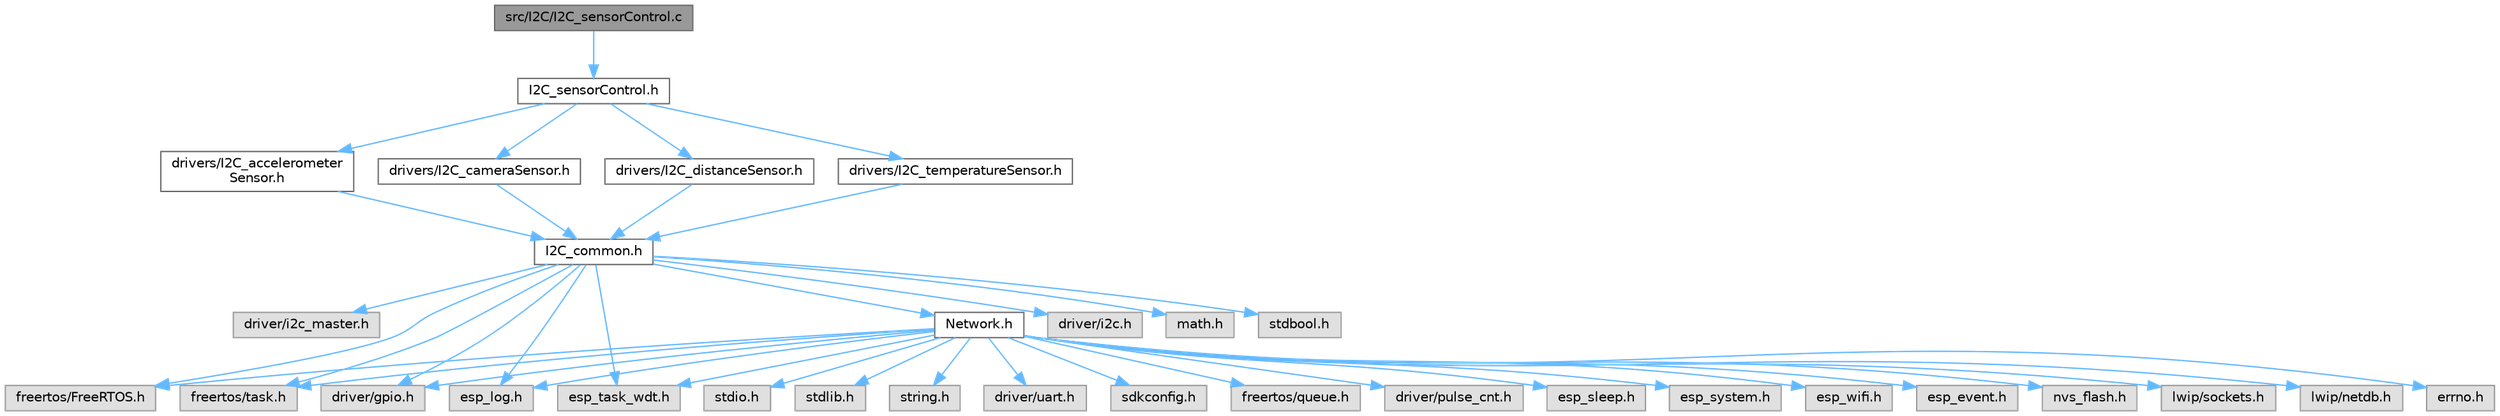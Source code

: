 digraph "src/I2C/I2C_sensorControl.c"
{
 // LATEX_PDF_SIZE
  bgcolor="transparent";
  edge [fontname=Helvetica,fontsize=10,labelfontname=Helvetica,labelfontsize=10];
  node [fontname=Helvetica,fontsize=10,shape=box,height=0.2,width=0.4];
  Node1 [id="Node000001",label="src/I2C/I2C_sensorControl.c",height=0.2,width=0.4,color="gray40", fillcolor="grey60", style="filled", fontcolor="black",tooltip=" "];
  Node1 -> Node2 [id="edge79_Node000001_Node000002",color="steelblue1",style="solid",tooltip=" "];
  Node2 [id="Node000002",label="I2C_sensorControl.h",height=0.2,width=0.4,color="grey40", fillcolor="white", style="filled",URL="$_i2_c__sensor_control_8h.html",tooltip=" "];
  Node2 -> Node3 [id="edge80_Node000002_Node000003",color="steelblue1",style="solid",tooltip=" "];
  Node3 [id="Node000003",label="drivers/I2C_accelerometer\lSensor.h",height=0.2,width=0.4,color="grey40", fillcolor="white", style="filled",URL="$_i2_c__accelerometer_sensor_8h.html",tooltip=" "];
  Node3 -> Node4 [id="edge81_Node000003_Node000004",color="steelblue1",style="solid",tooltip=" "];
  Node4 [id="Node000004",label="I2C_common.h",height=0.2,width=0.4,color="grey40", fillcolor="white", style="filled",URL="$_i2_c__common_8h.html",tooltip=" "];
  Node4 -> Node5 [id="edge82_Node000004_Node000005",color="steelblue1",style="solid",tooltip=" "];
  Node5 [id="Node000005",label="driver/i2c_master.h",height=0.2,width=0.4,color="grey60", fillcolor="#E0E0E0", style="filled",tooltip=" "];
  Node4 -> Node6 [id="edge83_Node000004_Node000006",color="steelblue1",style="solid",tooltip=" "];
  Node6 [id="Node000006",label="freertos/FreeRTOS.h",height=0.2,width=0.4,color="grey60", fillcolor="#E0E0E0", style="filled",tooltip=" "];
  Node4 -> Node7 [id="edge84_Node000004_Node000007",color="steelblue1",style="solid",tooltip=" "];
  Node7 [id="Node000007",label="freertos/task.h",height=0.2,width=0.4,color="grey60", fillcolor="#E0E0E0", style="filled",tooltip=" "];
  Node4 -> Node8 [id="edge85_Node000004_Node000008",color="steelblue1",style="solid",tooltip=" "];
  Node8 [id="Node000008",label="driver/gpio.h",height=0.2,width=0.4,color="grey60", fillcolor="#E0E0E0", style="filled",tooltip=" "];
  Node4 -> Node9 [id="edge86_Node000004_Node000009",color="steelblue1",style="solid",tooltip=" "];
  Node9 [id="Node000009",label="esp_log.h",height=0.2,width=0.4,color="grey60", fillcolor="#E0E0E0", style="filled",tooltip=" "];
  Node4 -> Node10 [id="edge87_Node000004_Node000010",color="steelblue1",style="solid",tooltip=" "];
  Node10 [id="Node000010",label="driver/i2c.h",height=0.2,width=0.4,color="grey60", fillcolor="#E0E0E0", style="filled",tooltip=" "];
  Node4 -> Node11 [id="edge88_Node000004_Node000011",color="steelblue1",style="solid",tooltip=" "];
  Node11 [id="Node000011",label="esp_task_wdt.h",height=0.2,width=0.4,color="grey60", fillcolor="#E0E0E0", style="filled",tooltip=" "];
  Node4 -> Node12 [id="edge89_Node000004_Node000012",color="steelblue1",style="solid",tooltip=" "];
  Node12 [id="Node000012",label="math.h",height=0.2,width=0.4,color="grey60", fillcolor="#E0E0E0", style="filled",tooltip=" "];
  Node4 -> Node13 [id="edge90_Node000004_Node000013",color="steelblue1",style="solid",tooltip=" "];
  Node13 [id="Node000013",label="Network.h",height=0.2,width=0.4,color="grey40", fillcolor="white", style="filled",URL="$_network_8h.html",tooltip=" "];
  Node13 -> Node14 [id="edge91_Node000013_Node000014",color="steelblue1",style="solid",tooltip=" "];
  Node14 [id="Node000014",label="stdio.h",height=0.2,width=0.4,color="grey60", fillcolor="#E0E0E0", style="filled",tooltip=" "];
  Node13 -> Node15 [id="edge92_Node000013_Node000015",color="steelblue1",style="solid",tooltip=" "];
  Node15 [id="Node000015",label="stdlib.h",height=0.2,width=0.4,color="grey60", fillcolor="#E0E0E0", style="filled",tooltip=" "];
  Node13 -> Node11 [id="edge93_Node000013_Node000011",color="steelblue1",style="solid",tooltip=" "];
  Node13 -> Node16 [id="edge94_Node000013_Node000016",color="steelblue1",style="solid",tooltip=" "];
  Node16 [id="Node000016",label="string.h",height=0.2,width=0.4,color="grey60", fillcolor="#E0E0E0", style="filled",tooltip=" "];
  Node13 -> Node6 [id="edge95_Node000013_Node000006",color="steelblue1",style="solid",tooltip=" "];
  Node13 -> Node7 [id="edge96_Node000013_Node000007",color="steelblue1",style="solid",tooltip=" "];
  Node13 -> Node17 [id="edge97_Node000013_Node000017",color="steelblue1",style="solid",tooltip=" "];
  Node17 [id="Node000017",label="driver/uart.h",height=0.2,width=0.4,color="grey60", fillcolor="#E0E0E0", style="filled",tooltip=" "];
  Node13 -> Node8 [id="edge98_Node000013_Node000008",color="steelblue1",style="solid",tooltip=" "];
  Node13 -> Node18 [id="edge99_Node000013_Node000018",color="steelblue1",style="solid",tooltip=" "];
  Node18 [id="Node000018",label="sdkconfig.h",height=0.2,width=0.4,color="grey60", fillcolor="#E0E0E0", style="filled",tooltip=" "];
  Node13 -> Node19 [id="edge100_Node000013_Node000019",color="steelblue1",style="solid",tooltip=" "];
  Node19 [id="Node000019",label="freertos/queue.h",height=0.2,width=0.4,color="grey60", fillcolor="#E0E0E0", style="filled",tooltip=" "];
  Node13 -> Node20 [id="edge101_Node000013_Node000020",color="steelblue1",style="solid",tooltip=" "];
  Node20 [id="Node000020",label="driver/pulse_cnt.h",height=0.2,width=0.4,color="grey60", fillcolor="#E0E0E0", style="filled",tooltip=" "];
  Node13 -> Node9 [id="edge102_Node000013_Node000009",color="steelblue1",style="solid",tooltip=" "];
  Node13 -> Node21 [id="edge103_Node000013_Node000021",color="steelblue1",style="solid",tooltip=" "];
  Node21 [id="Node000021",label="esp_sleep.h",height=0.2,width=0.4,color="grey60", fillcolor="#E0E0E0", style="filled",tooltip=" "];
  Node13 -> Node22 [id="edge104_Node000013_Node000022",color="steelblue1",style="solid",tooltip=" "];
  Node22 [id="Node000022",label="esp_system.h",height=0.2,width=0.4,color="grey60", fillcolor="#E0E0E0", style="filled",tooltip=" "];
  Node13 -> Node23 [id="edge105_Node000013_Node000023",color="steelblue1",style="solid",tooltip=" "];
  Node23 [id="Node000023",label="esp_wifi.h",height=0.2,width=0.4,color="grey60", fillcolor="#E0E0E0", style="filled",tooltip=" "];
  Node13 -> Node24 [id="edge106_Node000013_Node000024",color="steelblue1",style="solid",tooltip=" "];
  Node24 [id="Node000024",label="esp_event.h",height=0.2,width=0.4,color="grey60", fillcolor="#E0E0E0", style="filled",tooltip=" "];
  Node13 -> Node25 [id="edge107_Node000013_Node000025",color="steelblue1",style="solid",tooltip=" "];
  Node25 [id="Node000025",label="nvs_flash.h",height=0.2,width=0.4,color="grey60", fillcolor="#E0E0E0", style="filled",tooltip=" "];
  Node13 -> Node26 [id="edge108_Node000013_Node000026",color="steelblue1",style="solid",tooltip=" "];
  Node26 [id="Node000026",label="lwip/sockets.h",height=0.2,width=0.4,color="grey60", fillcolor="#E0E0E0", style="filled",tooltip=" "];
  Node13 -> Node27 [id="edge109_Node000013_Node000027",color="steelblue1",style="solid",tooltip=" "];
  Node27 [id="Node000027",label="lwip/netdb.h",height=0.2,width=0.4,color="grey60", fillcolor="#E0E0E0", style="filled",tooltip=" "];
  Node13 -> Node28 [id="edge110_Node000013_Node000028",color="steelblue1",style="solid",tooltip=" "];
  Node28 [id="Node000028",label="errno.h",height=0.2,width=0.4,color="grey60", fillcolor="#E0E0E0", style="filled",tooltip=" "];
  Node4 -> Node29 [id="edge111_Node000004_Node000029",color="steelblue1",style="solid",tooltip=" "];
  Node29 [id="Node000029",label="stdbool.h",height=0.2,width=0.4,color="grey60", fillcolor="#E0E0E0", style="filled",tooltip=" "];
  Node2 -> Node30 [id="edge112_Node000002_Node000030",color="steelblue1",style="solid",tooltip=" "];
  Node30 [id="Node000030",label="drivers/I2C_cameraSensor.h",height=0.2,width=0.4,color="grey40", fillcolor="white", style="filled",URL="$_i2_c__camera_sensor_8h.html",tooltip=" "];
  Node30 -> Node4 [id="edge113_Node000030_Node000004",color="steelblue1",style="solid",tooltip=" "];
  Node2 -> Node31 [id="edge114_Node000002_Node000031",color="steelblue1",style="solid",tooltip=" "];
  Node31 [id="Node000031",label="drivers/I2C_distanceSensor.h",height=0.2,width=0.4,color="grey40", fillcolor="white", style="filled",URL="$_i2_c__distance_sensor_8h.html",tooltip=" "];
  Node31 -> Node4 [id="edge115_Node000031_Node000004",color="steelblue1",style="solid",tooltip=" "];
  Node2 -> Node32 [id="edge116_Node000002_Node000032",color="steelblue1",style="solid",tooltip=" "];
  Node32 [id="Node000032",label="drivers/I2C_temperatureSensor.h",height=0.2,width=0.4,color="grey40", fillcolor="white", style="filled",URL="$_i2_c__temperature_sensor_8h.html",tooltip=" "];
  Node32 -> Node4 [id="edge117_Node000032_Node000004",color="steelblue1",style="solid",tooltip=" "];
}
